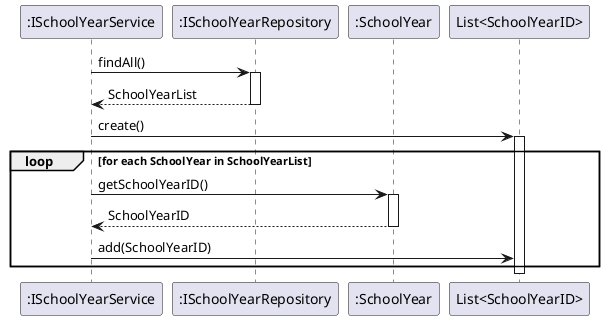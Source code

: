 @startuml
participant ":ISchoolYearService" as SchoolYearService
participant ":ISchoolYearRepository" as SchoolYearRepository
participant ":SchoolYear" as SchoolYear
participant "List<SchoolYearID>" as SchoolYearIDList

SchoolYearService -> SchoolYearRepository : findAll()
activate SchoolYearRepository
SchoolYearRepository --> SchoolYearService : SchoolYearList
deactivate SchoolYearRepository

SchoolYearService -> SchoolYearIDList : create()
activate SchoolYearIDList

loop for each SchoolYear in SchoolYearList
    SchoolYearService -> SchoolYear : getSchoolYearID()
    activate SchoolYear
    SchoolYear --> SchoolYearService : SchoolYearID
    deactivate SchoolYear

    SchoolYearService -> SchoolYearIDList : add(SchoolYearID)
end

deactivate SchoolYearIDList
@enduml
